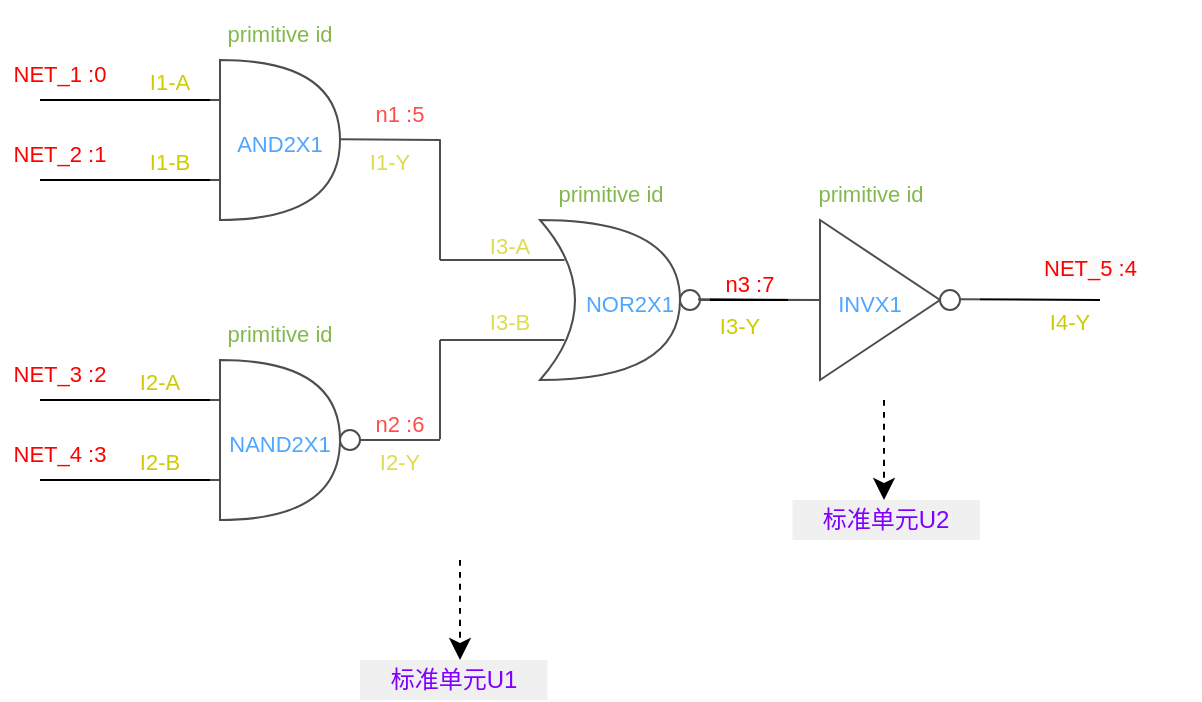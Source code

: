 <mxfile>
    <diagram name="第 1 页" id="_40hfTrjJxw_zA3YzX85">
        <mxGraphModel dx="988" dy="655" grid="1" gridSize="10" guides="1" tooltips="1" connect="1" arrows="1" fold="1" page="1" pageScale="1" pageWidth="827" pageHeight="1169" background="#ffffff" math="0" shadow="0">
            <root>
                <mxCell id="0"/>
                <mxCell id="1" parent="0"/>
                <mxCell id="CB7e41P8t8foF3Ptixr4-1" value="" style="shape=or;whiteSpace=wrap;html=1;" parent="1" vertex="1">
                    <mxGeometry x="130" y="100" width="60" height="80" as="geometry"/>
                </mxCell>
                <mxCell id="CB7e41P8t8foF3Ptixr4-2" value="" style="shape=or;whiteSpace=wrap;html=1;" parent="1" vertex="1">
                    <mxGeometry x="130" y="250" width="60" height="80" as="geometry"/>
                </mxCell>
                <mxCell id="CB7e41P8t8foF3Ptixr4-27" value="" style="edgeStyle=none;curved=1;rounded=0;orthogonalLoop=1;jettySize=auto;html=1;fontSize=12;startSize=8;endSize=8;" parent="1" source="CB7e41P8t8foF3Ptixr4-3" target="CB7e41P8t8foF3Ptixr4-5" edge="1">
                    <mxGeometry relative="1" as="geometry"/>
                </mxCell>
                <mxCell id="CB7e41P8t8foF3Ptixr4-3" value="" style="shape=xor;whiteSpace=wrap;html=1;" parent="1" vertex="1">
                    <mxGeometry x="290" y="180" width="70" height="80" as="geometry"/>
                </mxCell>
                <mxCell id="CB7e41P8t8foF3Ptixr4-4" value="" style="triangle;whiteSpace=wrap;html=1;" parent="1" vertex="1">
                    <mxGeometry x="430" y="180" width="60" height="80" as="geometry"/>
                </mxCell>
                <mxCell id="CB7e41P8t8foF3Ptixr4-5" value="" style="ellipse;whiteSpace=wrap;html=1;aspect=fixed;" parent="1" vertex="1">
                    <mxGeometry x="490" y="215" width="10" height="10" as="geometry"/>
                </mxCell>
                <mxCell id="CB7e41P8t8foF3Ptixr4-7" value="" style="ellipse;whiteSpace=wrap;html=1;aspect=fixed;" parent="1" vertex="1">
                    <mxGeometry x="360" y="215" width="10" height="10" as="geometry"/>
                </mxCell>
                <mxCell id="CB7e41P8t8foF3Ptixr4-8" value="" style="endArrow=none;html=1;rounded=0;fontSize=12;startSize=8;endSize=8;curved=1;entryX=0;entryY=0.25;entryDx=0;entryDy=0;entryPerimeter=0;" parent="1" target="CB7e41P8t8foF3Ptixr4-1" edge="1">
                    <mxGeometry width="50" height="50" relative="1" as="geometry">
                        <mxPoint x="40" y="120" as="sourcePoint"/>
                        <mxPoint x="80" y="420" as="targetPoint"/>
                    </mxGeometry>
                </mxCell>
                <mxCell id="CB7e41P8t8foF3Ptixr4-9" value="" style="endArrow=none;html=1;rounded=0;fontSize=12;startSize=8;endSize=8;curved=1;entryX=0;entryY=0.25;entryDx=0;entryDy=0;entryPerimeter=0;" parent="1" edge="1">
                    <mxGeometry width="50" height="50" relative="1" as="geometry">
                        <mxPoint x="40" y="160" as="sourcePoint"/>
                        <mxPoint x="130" y="160" as="targetPoint"/>
                        <Array as="points">
                            <mxPoint x="90" y="160"/>
                        </Array>
                    </mxGeometry>
                </mxCell>
                <mxCell id="CB7e41P8t8foF3Ptixr4-10" value="" style="endArrow=none;html=1;rounded=0;fontSize=12;startSize=8;endSize=8;curved=1;entryX=0;entryY=0.25;entryDx=0;entryDy=0;entryPerimeter=0;" parent="1" edge="1">
                    <mxGeometry width="50" height="50" relative="1" as="geometry">
                        <mxPoint x="40" y="270" as="sourcePoint"/>
                        <mxPoint x="130" y="270" as="targetPoint"/>
                    </mxGeometry>
                </mxCell>
                <mxCell id="CB7e41P8t8foF3Ptixr4-11" value="" style="endArrow=none;html=1;rounded=0;fontSize=12;startSize=8;endSize=8;curved=1;entryX=0;entryY=0.25;entryDx=0;entryDy=0;entryPerimeter=0;" parent="1" edge="1">
                    <mxGeometry width="50" height="50" relative="1" as="geometry">
                        <mxPoint x="40" y="310" as="sourcePoint"/>
                        <mxPoint x="130" y="310" as="targetPoint"/>
                    </mxGeometry>
                </mxCell>
                <mxCell id="CB7e41P8t8foF3Ptixr4-14" value="" style="endArrow=none;html=1;rounded=0;fontSize=12;startSize=8;endSize=8;curved=1;" parent="1" edge="1">
                    <mxGeometry width="50" height="50" relative="1" as="geometry">
                        <mxPoint x="190" y="139.66" as="sourcePoint"/>
                        <mxPoint x="240" y="140" as="targetPoint"/>
                    </mxGeometry>
                </mxCell>
                <mxCell id="CB7e41P8t8foF3Ptixr4-15" value="" style="endArrow=none;html=1;rounded=0;fontSize=12;startSize=8;endSize=8;curved=1;exitX=1;exitY=0.5;exitDx=0;exitDy=0;" parent="1" source="CB7e41P8t8foF3Ptixr4-28" edge="1">
                    <mxGeometry width="50" height="50" relative="1" as="geometry">
                        <mxPoint x="210" y="290" as="sourcePoint"/>
                        <mxPoint x="240" y="290" as="targetPoint"/>
                    </mxGeometry>
                </mxCell>
                <mxCell id="CB7e41P8t8foF3Ptixr4-16" value="" style="endArrow=none;html=1;rounded=0;fontSize=12;startSize=8;endSize=8;curved=1;" parent="1" edge="1">
                    <mxGeometry width="50" height="50" relative="1" as="geometry">
                        <mxPoint x="240" y="139.66" as="sourcePoint"/>
                        <mxPoint x="240" y="200" as="targetPoint"/>
                    </mxGeometry>
                </mxCell>
                <mxCell id="CB7e41P8t8foF3Ptixr4-17" value="" style="endArrow=none;html=1;rounded=0;fontSize=12;startSize=8;endSize=8;curved=1;" parent="1" edge="1">
                    <mxGeometry width="50" height="50" relative="1" as="geometry">
                        <mxPoint x="240" y="289.66" as="sourcePoint"/>
                        <mxPoint x="240" y="240" as="targetPoint"/>
                    </mxGeometry>
                </mxCell>
                <mxCell id="CB7e41P8t8foF3Ptixr4-18" value="" style="endArrow=none;html=1;rounded=0;fontSize=12;startSize=8;endSize=8;curved=1;entryX=0.175;entryY=0.25;entryDx=0;entryDy=0;entryPerimeter=0;" parent="1" target="CB7e41P8t8foF3Ptixr4-3" edge="1">
                    <mxGeometry width="50" height="50" relative="1" as="geometry">
                        <mxPoint x="240" y="200" as="sourcePoint"/>
                        <mxPoint x="300" y="200" as="targetPoint"/>
                    </mxGeometry>
                </mxCell>
                <mxCell id="CB7e41P8t8foF3Ptixr4-19" value="" style="endArrow=none;html=1;rounded=0;fontSize=12;startSize=8;endSize=8;curved=1;entryX=0.175;entryY=0.75;entryDx=0;entryDy=0;entryPerimeter=0;" parent="1" target="CB7e41P8t8foF3Ptixr4-3" edge="1">
                    <mxGeometry width="50" height="50" relative="1" as="geometry">
                        <mxPoint x="240" y="240" as="sourcePoint"/>
                        <mxPoint x="300" y="240" as="targetPoint"/>
                    </mxGeometry>
                </mxCell>
                <mxCell id="CB7e41P8t8foF3Ptixr4-20" value="" style="endArrow=none;html=1;rounded=0;fontSize=12;startSize=8;endSize=8;curved=1;entryX=0;entryY=0.5;entryDx=0;entryDy=0;" parent="1" target="CB7e41P8t8foF3Ptixr4-4" edge="1">
                    <mxGeometry width="50" height="50" relative="1" as="geometry">
                        <mxPoint x="369" y="219.66" as="sourcePoint"/>
                        <mxPoint x="459" y="219.66" as="targetPoint"/>
                    </mxGeometry>
                </mxCell>
                <mxCell id="CB7e41P8t8foF3Ptixr4-21" value="" style="endArrow=none;html=1;rounded=0;fontSize=12;startSize=8;endSize=8;curved=1;" parent="1" edge="1">
                    <mxGeometry width="50" height="50" relative="1" as="geometry">
                        <mxPoint x="500" y="219.66" as="sourcePoint"/>
                        <mxPoint x="570" y="220" as="targetPoint"/>
                    </mxGeometry>
                </mxCell>
                <mxCell id="CB7e41P8t8foF3Ptixr4-22" value="&lt;font color=&quot;#ff0000&quot; style=&quot;font-size: 11px;&quot;&gt;NET_1 :0&lt;/font&gt;" style="text;strokeColor=none;fillColor=none;html=1;align=center;verticalAlign=middle;whiteSpace=wrap;rounded=0;fontSize=16;" parent="1" vertex="1">
                    <mxGeometry x="20" y="90" width="60" height="30" as="geometry"/>
                </mxCell>
                <mxCell id="CB7e41P8t8foF3Ptixr4-23" value="&lt;font color=&quot;#ff0000&quot; style=&quot;font-size: 11px;&quot;&gt;NET_2 :1&lt;/font&gt;" style="text;strokeColor=none;fillColor=none;html=1;align=center;verticalAlign=middle;whiteSpace=wrap;rounded=0;fontSize=16;" parent="1" vertex="1">
                    <mxGeometry x="20" y="130" width="60" height="30" as="geometry"/>
                </mxCell>
                <mxCell id="CB7e41P8t8foF3Ptixr4-24" value="&lt;font color=&quot;#ff0000&quot; style=&quot;font-size: 11px;&quot;&gt;NET_3 :2&lt;/font&gt;" style="text;strokeColor=none;fillColor=none;html=1;align=center;verticalAlign=middle;whiteSpace=wrap;rounded=0;fontSize=16;" parent="1" vertex="1">
                    <mxGeometry x="20" y="240" width="60" height="30" as="geometry"/>
                </mxCell>
                <mxCell id="CB7e41P8t8foF3Ptixr4-25" value="&lt;font color=&quot;#ff0000&quot; style=&quot;font-size: 11px;&quot;&gt;NET_4 :3&lt;/font&gt;" style="text;strokeColor=none;fillColor=none;html=1;align=center;verticalAlign=middle;whiteSpace=wrap;rounded=0;fontSize=16;" parent="1" vertex="1">
                    <mxGeometry x="20" y="280" width="60" height="30" as="geometry"/>
                </mxCell>
                <mxCell id="CB7e41P8t8foF3Ptixr4-26" value="&lt;span style=&quot;color: rgb(255, 0, 0); font-family: Helvetica; font-size: 11px; font-style: normal; font-variant-ligatures: normal; font-variant-caps: normal; font-weight: 400; letter-spacing: normal; orphans: 2; text-align: center; text-indent: 0px; text-transform: none; widows: 2; word-spacing: 0px; -webkit-text-stroke-width: 0px; white-space: normal; background-color: rgb(251, 251, 251); text-decoration-thickness: initial; text-decoration-style: initial; text-decoration-color: initial; display: inline !important; float: none;&quot;&gt;NET_5 :4&lt;/span&gt;" style="text;whiteSpace=wrap;html=1;" parent="1" vertex="1">
                    <mxGeometry x="540" y="190" width="80" height="30" as="geometry"/>
                </mxCell>
                <mxCell id="CB7e41P8t8foF3Ptixr4-28" value="" style="ellipse;whiteSpace=wrap;html=1;aspect=fixed;" parent="1" vertex="1">
                    <mxGeometry x="190" y="285" width="10" height="10" as="geometry"/>
                </mxCell>
                <mxCell id="CB7e41P8t8foF3Ptixr4-32" value="&lt;font color=&quot;#4d9900&quot; style=&quot;font-size: 11px;&quot;&gt;primitive id&lt;/font&gt;" style="text;strokeColor=none;fillColor=none;html=1;align=center;verticalAlign=middle;whiteSpace=wrap;rounded=0;fontSize=16;" parent="1" vertex="1">
                    <mxGeometry x="106.25" y="70" width="107.5" height="30" as="geometry"/>
                </mxCell>
                <mxCell id="CB7e41P8t8foF3Ptixr4-33" value="&lt;span style=&quot;color: rgb(77, 153, 0); font-size: 11px;&quot;&gt;primitive&amp;nbsp;&lt;/span&gt;&lt;span style=&quot;color: rgb(77, 153, 0); font-size: 11px; background-color: initial;&quot;&gt;id&lt;/span&gt;" style="text;strokeColor=none;fillColor=none;html=1;align=center;verticalAlign=middle;whiteSpace=wrap;rounded=0;fontSize=16;" parent="1" vertex="1">
                    <mxGeometry x="106.25" y="220" width="107.5" height="30" as="geometry"/>
                </mxCell>
                <mxCell id="CB7e41P8t8foF3Ptixr4-34" value="&lt;span style=&quot;color: rgb(77, 153, 0); font-size: 11px;&quot;&gt;primitive id&lt;/span&gt;" style="text;strokeColor=none;fillColor=none;html=1;align=center;verticalAlign=middle;whiteSpace=wrap;rounded=0;fontSize=16;" parent="1" vertex="1">
                    <mxGeometry x="273.75" y="150" width="102.5" height="30" as="geometry"/>
                </mxCell>
                <mxCell id="CB7e41P8t8foF3Ptixr4-35" value="&lt;span style=&quot;color: rgb(77, 153, 0); font-size: 11px;&quot;&gt;primitive id&lt;/span&gt;" style="text;strokeColor=none;fillColor=none;html=1;align=center;verticalAlign=middle;whiteSpace=wrap;rounded=0;fontSize=16;" parent="1" vertex="1">
                    <mxGeometry x="403.75" y="150" width="102.5" height="30" as="geometry"/>
                </mxCell>
                <mxCell id="CB7e41P8t8foF3Ptixr4-36" value="&lt;font color=&quot;#ff0000&quot;&gt;&lt;span style=&quot;font-size: 11px;&quot;&gt;n1 :5&lt;/span&gt;&lt;/font&gt;" style="text;strokeColor=none;fillColor=none;html=1;align=center;verticalAlign=middle;whiteSpace=wrap;rounded=0;fontSize=16;" parent="1" vertex="1">
                    <mxGeometry x="190" y="110" width="60" height="30" as="geometry"/>
                </mxCell>
                <mxCell id="CB7e41P8t8foF3Ptixr4-37" value="&lt;font color=&quot;#ff0000&quot;&gt;&lt;span style=&quot;font-size: 11px;&quot;&gt;n2 :6&lt;/span&gt;&lt;/font&gt;" style="text;strokeColor=none;fillColor=none;html=1;align=center;verticalAlign=middle;whiteSpace=wrap;rounded=0;fontSize=16;" parent="1" vertex="1">
                    <mxGeometry x="190" y="265" width="60" height="30" as="geometry"/>
                </mxCell>
                <mxCell id="CB7e41P8t8foF3Ptixr4-38" value="&lt;font color=&quot;#ff0000&quot;&gt;&lt;span style=&quot;font-size: 11px;&quot;&gt;n3 :7&lt;/span&gt;&lt;/font&gt;" style="text;strokeColor=none;fillColor=none;html=1;align=center;verticalAlign=middle;whiteSpace=wrap;rounded=0;fontSize=16;" parent="1" vertex="1">
                    <mxGeometry x="365" y="195" width="60" height="30" as="geometry"/>
                </mxCell>
                <mxCell id="CB7e41P8t8foF3Ptixr4-39" value="&lt;span style=&quot;font-size: 11px;&quot;&gt;&lt;font color=&quot;#007fff&quot;&gt;AND2X1&lt;/font&gt;&lt;/span&gt;" style="text;strokeColor=none;fillColor=none;html=1;align=center;verticalAlign=middle;whiteSpace=wrap;rounded=0;fontSize=16;" parent="1" vertex="1">
                    <mxGeometry x="130" y="125" width="60" height="30" as="geometry"/>
                </mxCell>
                <mxCell id="CB7e41P8t8foF3Ptixr4-41" value="&lt;span style=&quot;font-size: 11px;&quot;&gt;&lt;font color=&quot;#007fff&quot;&gt;NAND2X1&lt;/font&gt;&lt;/span&gt;" style="text;strokeColor=none;fillColor=none;html=1;align=center;verticalAlign=middle;whiteSpace=wrap;rounded=0;fontSize=16;" parent="1" vertex="1">
                    <mxGeometry x="130" y="275" width="60" height="30" as="geometry"/>
                </mxCell>
                <mxCell id="CB7e41P8t8foF3Ptixr4-42" value="&lt;span style=&quot;font-size: 11px;&quot;&gt;&lt;font color=&quot;#007fff&quot;&gt;NOR2X1&lt;/font&gt;&lt;/span&gt;" style="text;strokeColor=none;fillColor=none;html=1;align=center;verticalAlign=middle;whiteSpace=wrap;rounded=0;fontSize=16;" parent="1" vertex="1">
                    <mxGeometry x="310" y="208.75" width="50" height="22.5" as="geometry"/>
                </mxCell>
                <mxCell id="CB7e41P8t8foF3Ptixr4-43" value="&lt;span style=&quot;font-size: 11px;&quot;&gt;&lt;font color=&quot;#007fff&quot;&gt;INVX1&lt;/font&gt;&lt;/span&gt;" style="text;strokeColor=none;fillColor=none;html=1;align=center;verticalAlign=middle;whiteSpace=wrap;rounded=0;fontSize=16;" parent="1" vertex="1">
                    <mxGeometry x="430" y="208.75" width="50" height="22.5" as="geometry"/>
                </mxCell>
                <mxCell id="CB7e41P8t8foF3Ptixr4-44" value="&lt;span style=&quot;font-size: 11px;&quot;&gt;&lt;font color=&quot;#cccc00&quot;&gt;I1-Y&lt;/font&gt;&lt;/span&gt;" style="text;strokeColor=none;fillColor=none;html=1;align=center;verticalAlign=middle;whiteSpace=wrap;rounded=0;fontSize=16;" parent="1" vertex="1">
                    <mxGeometry x="190" y="137.5" width="50" height="22.5" as="geometry"/>
                </mxCell>
                <mxCell id="CB7e41P8t8foF3Ptixr4-45" value="&lt;span style=&quot;font-size: 11px;&quot;&gt;&lt;font color=&quot;#cccc00&quot;&gt;I1-A&lt;/font&gt;&lt;/span&gt;" style="text;strokeColor=none;fillColor=none;html=1;align=center;verticalAlign=middle;whiteSpace=wrap;rounded=0;fontSize=16;" parent="1" vertex="1">
                    <mxGeometry x="80" y="97.5" width="50" height="22.5" as="geometry"/>
                </mxCell>
                <mxCell id="CB7e41P8t8foF3Ptixr4-46" value="&lt;span style=&quot;font-size: 11px;&quot;&gt;&lt;font color=&quot;#cccc00&quot;&gt;I1-B&lt;/font&gt;&lt;/span&gt;" style="text;strokeColor=none;fillColor=none;html=1;align=center;verticalAlign=middle;whiteSpace=wrap;rounded=0;fontSize=16;" parent="1" vertex="1">
                    <mxGeometry x="80" y="137.5" width="50" height="22.5" as="geometry"/>
                </mxCell>
                <mxCell id="CB7e41P8t8foF3Ptixr4-47" value="&lt;span style=&quot;font-size: 11px;&quot;&gt;&lt;font color=&quot;#cccc00&quot;&gt;I2-Y&lt;/font&gt;&lt;/span&gt;" style="text;strokeColor=none;fillColor=none;html=1;align=center;verticalAlign=middle;whiteSpace=wrap;rounded=0;fontSize=16;" parent="1" vertex="1">
                    <mxGeometry x="195" y="287.5" width="50" height="22.5" as="geometry"/>
                </mxCell>
                <mxCell id="CB7e41P8t8foF3Ptixr4-48" value="&lt;span style=&quot;font-size: 11px;&quot;&gt;&lt;font color=&quot;#cccc00&quot;&gt;I2-A&lt;/font&gt;&lt;/span&gt;" style="text;strokeColor=none;fillColor=none;html=1;align=center;verticalAlign=middle;whiteSpace=wrap;rounded=0;fontSize=16;" parent="1" vertex="1">
                    <mxGeometry x="75" y="247.5" width="50" height="22.5" as="geometry"/>
                </mxCell>
                <mxCell id="CB7e41P8t8foF3Ptixr4-49" value="&lt;span style=&quot;font-size: 11px;&quot;&gt;&lt;font color=&quot;#cccc00&quot;&gt;I2-B&lt;/font&gt;&lt;/span&gt;" style="text;strokeColor=none;fillColor=none;html=1;align=center;verticalAlign=middle;whiteSpace=wrap;rounded=0;fontSize=16;" parent="1" vertex="1">
                    <mxGeometry x="75" y="287.5" width="50" height="22.5" as="geometry"/>
                </mxCell>
                <mxCell id="CB7e41P8t8foF3Ptixr4-50" value="&lt;span style=&quot;font-size: 11px;&quot;&gt;&lt;font color=&quot;#cccc00&quot;&gt;I3-Y&lt;/font&gt;&lt;/span&gt;" style="text;strokeColor=none;fillColor=none;html=1;align=center;verticalAlign=middle;whiteSpace=wrap;rounded=0;fontSize=16;" parent="1" vertex="1">
                    <mxGeometry x="365" y="220" width="50" height="22.5" as="geometry"/>
                </mxCell>
                <mxCell id="CB7e41P8t8foF3Ptixr4-51" value="&lt;span style=&quot;font-size: 11px;&quot;&gt;&lt;font color=&quot;#cccc00&quot;&gt;I3-A&lt;/font&gt;&lt;/span&gt;" style="text;strokeColor=none;fillColor=none;html=1;align=center;verticalAlign=middle;whiteSpace=wrap;rounded=0;fontSize=16;" parent="1" vertex="1">
                    <mxGeometry x="250" y="180" width="50" height="22.5" as="geometry"/>
                </mxCell>
                <mxCell id="CB7e41P8t8foF3Ptixr4-52" value="&lt;span style=&quot;font-size: 11px;&quot;&gt;&lt;font color=&quot;#cccc00&quot;&gt;I3-B&lt;/font&gt;&lt;/span&gt;" style="text;strokeColor=none;fillColor=none;html=1;align=center;verticalAlign=middle;whiteSpace=wrap;rounded=0;fontSize=16;" parent="1" vertex="1">
                    <mxGeometry x="250" y="217.5" width="50" height="22.5" as="geometry"/>
                </mxCell>
                <mxCell id="CB7e41P8t8foF3Ptixr4-53" value="&lt;span style=&quot;font-size: 11px;&quot;&gt;&lt;font color=&quot;#cccc00&quot;&gt;I4-Y&lt;/font&gt;&lt;/span&gt;" style="text;strokeColor=none;fillColor=none;html=1;align=center;verticalAlign=middle;whiteSpace=wrap;rounded=0;fontSize=16;" parent="1" vertex="1">
                    <mxGeometry x="530" y="217.5" width="50" height="22.5" as="geometry"/>
                </mxCell>
                <mxCell id="5DRtoPvIOe9zMTvpqW8i-1" value="" style="rounded=0;whiteSpace=wrap;html=1;fillColor=#FFFFFF;opacity=30;strokeColor=none;movable=1;resizable=1;rotatable=1;deletable=1;editable=1;connectable=1;" parent="1" vertex="1">
                    <mxGeometry x="125" y="80" width="250" height="270" as="geometry"/>
                </mxCell>
                <mxCell id="5DRtoPvIOe9zMTvpqW8i-2" value="" style="rounded=0;whiteSpace=wrap;html=1;fillColor=#FFFFFF;opacity=30;strokeColor=none;" parent="1" vertex="1">
                    <mxGeometry x="414" y="155" width="96" height="115" as="geometry"/>
                </mxCell>
                <mxCell id="5DRtoPvIOe9zMTvpqW8i-9" value="" style="endArrow=classic;html=1;rounded=0;fontSize=12;startSize=8;endSize=8;curved=1;dashed=1;" parent="1" edge="1">
                    <mxGeometry width="50" height="50" relative="1" as="geometry">
                        <mxPoint x="250" y="350" as="sourcePoint"/>
                        <mxPoint x="250" y="400" as="targetPoint"/>
                        <Array as="points"/>
                    </mxGeometry>
                </mxCell>
                <mxCell id="5DRtoPvIOe9zMTvpqW8i-10" value="" style="endArrow=classic;html=1;rounded=0;fontSize=12;startSize=8;endSize=8;curved=1;dashed=1;exitX=0.5;exitY=1;exitDx=0;exitDy=0;" parent="1" source="5DRtoPvIOe9zMTvpqW8i-2" edge="1">
                    <mxGeometry width="50" height="50" relative="1" as="geometry">
                        <mxPoint x="465" y="340" as="sourcePoint"/>
                        <mxPoint x="462" y="320" as="targetPoint"/>
                    </mxGeometry>
                </mxCell>
                <mxCell id="5DRtoPvIOe9zMTvpqW8i-12" value="&lt;font color=&quot;#7f00ff&quot;&gt;标准单元U1&lt;/font&gt;" style="rounded=0;whiteSpace=wrap;html=1;fillColor=#CCCCCC;opacity=30;strokeColor=none;" parent="1" vertex="1">
                    <mxGeometry x="200" y="400" width="93.75" height="20" as="geometry"/>
                </mxCell>
                <mxCell id="5DRtoPvIOe9zMTvpqW8i-13" value="&lt;font color=&quot;#7f00ff&quot;&gt;标准单元U2&lt;/font&gt;" style="rounded=0;whiteSpace=wrap;html=1;fillColor=#CCCCCC;opacity=30;strokeColor=none;" parent="1" vertex="1">
                    <mxGeometry x="416.25" y="320" width="93.75" height="20" as="geometry"/>
                </mxCell>
            </root>
        </mxGraphModel>
    </diagram>
</mxfile>
